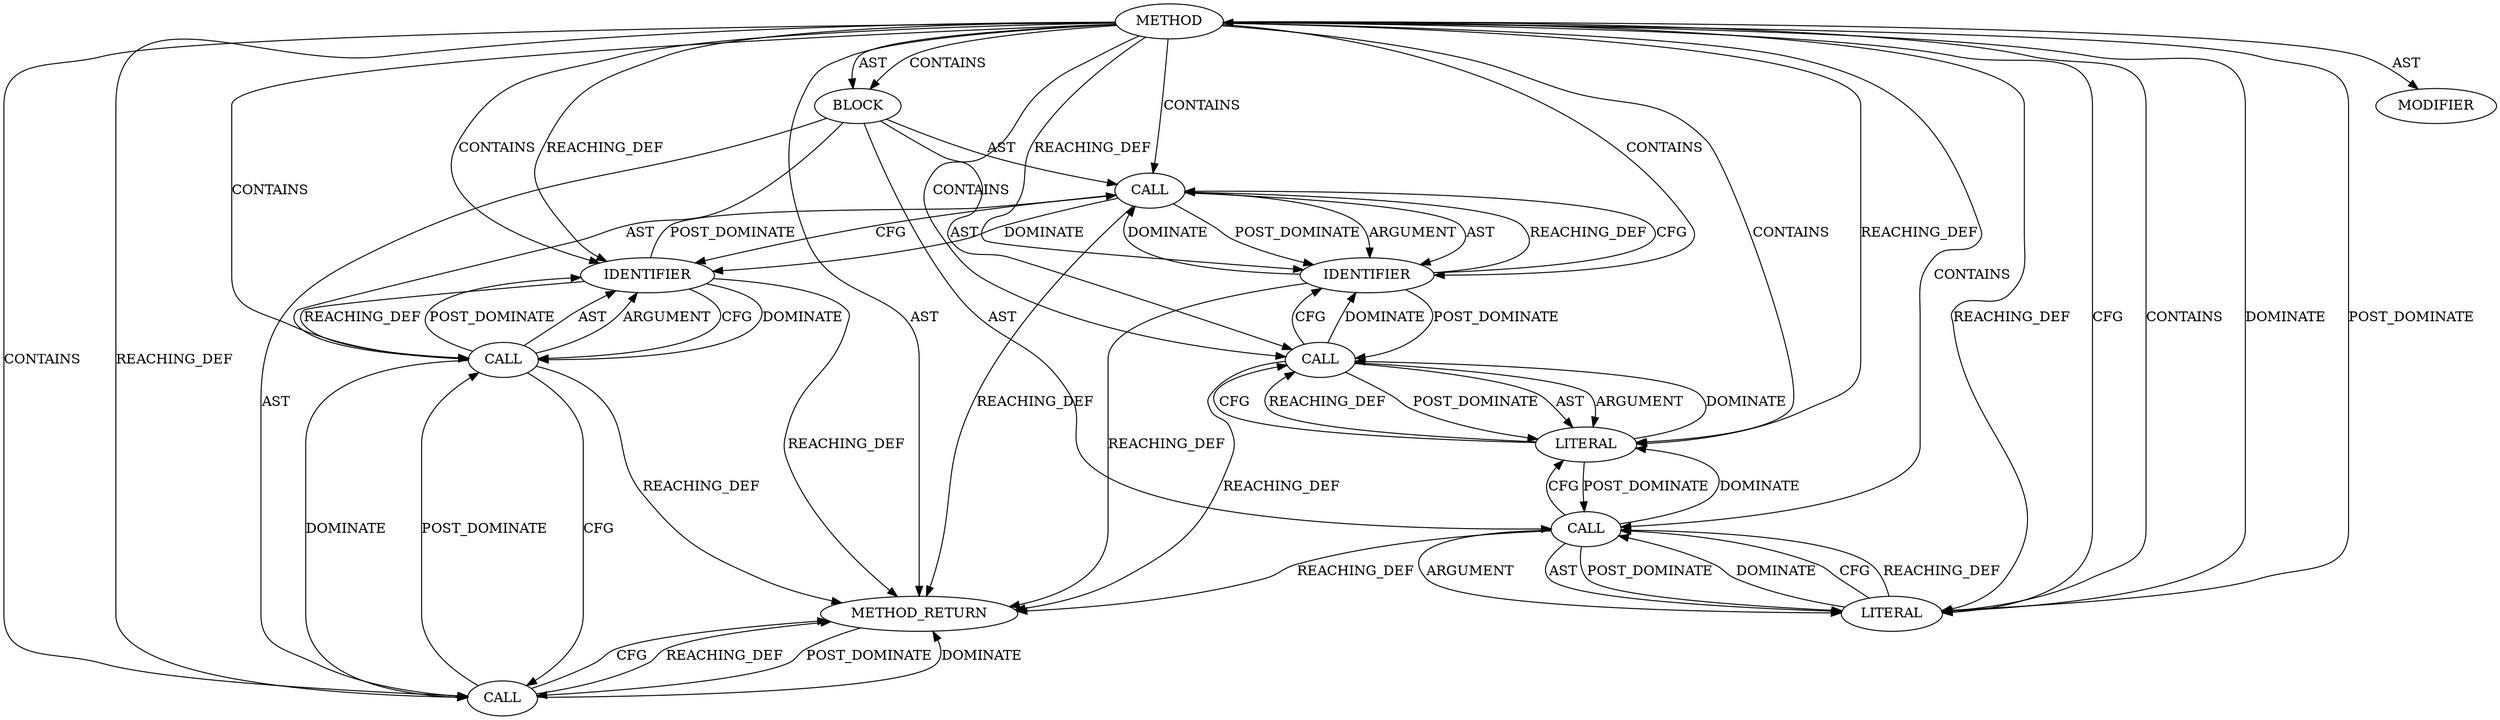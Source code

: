digraph {
  152 [label=METHOD AST_PARENT_TYPE="<empty>" AST_PARENT_FULL_NAME="<empty>" ORDER=23 CODE="<empty>" COLUMN_NUMBER=1 FULL_NAME="tls_rec:<clinit>" LINE_NUMBER=111 IS_EXTERNAL=false FILENAME="tls.h" SIGNATURE="" NAME="<clinit>"]
  158 [label=CALL ORDER=3 ARGUMENT_INDEX=-1 CODE="aad_space[TLS_AAD_SPACE_SIZE]" COLUMN_NUMBER=7 METHOD_FULL_NAME="<operator>.arrayInitializer" LINE_NUMBER=129 TYPE_FULL_NAME="<empty>" DISPATCH_TYPE="STATIC_DISPATCH" SIGNATURE="" NAME="<operator>.arrayInitializer"]
  157 [label=LITERAL ORDER=1 ARGUMENT_INDEX=1 CODE="2" COLUMN_NUMBER=33 LINE_NUMBER=122 TYPE_FULL_NAME="int"]
  155 [label=LITERAL ORDER=1 ARGUMENT_INDEX=1 CODE="2" COLUMN_NUMBER=32 LINE_NUMBER=120 TYPE_FULL_NAME="int"]
  163 [label=MODIFIER ORDER=2 CODE="<empty>" MODIFIER_TYPE="STATIC"]
  161 [label=IDENTIFIER ORDER=1 ARGUMENT_INDEX=1 CODE="TLS_MAX_IV_SIZE" COLUMN_NUMBER=13 LINE_NUMBER=130 TYPE_FULL_NAME="ANY" NAME="TLS_MAX_IV_SIZE"]
  162 [label=CALL ORDER=5 ARGUMENT_INDEX=-1 CODE="aead_req_ctx[]" COLUMN_NUMBER=5 METHOD_FULL_NAME="<operator>.arrayInitializer" LINE_NUMBER=132 TYPE_FULL_NAME="<empty>" DISPATCH_TYPE="STATIC_DISPATCH" SIGNATURE="" NAME="<operator>.arrayInitializer"]
  153 [label=BLOCK ORDER=1 ARGUMENT_INDEX=-1 CODE="<empty>" TYPE_FULL_NAME="<empty>"]
  156 [label=CALL ORDER=2 ARGUMENT_INDEX=-1 CODE="sg_aead_out[2]" COLUMN_NUMBER=21 METHOD_FULL_NAME="<operator>.arrayInitializer" LINE_NUMBER=122 TYPE_FULL_NAME="<empty>" DISPATCH_TYPE="STATIC_DISPATCH" SIGNATURE="" NAME="<operator>.arrayInitializer"]
  159 [label=IDENTIFIER ORDER=1 ARGUMENT_INDEX=1 CODE="TLS_AAD_SPACE_SIZE" COLUMN_NUMBER=17 LINE_NUMBER=129 TYPE_FULL_NAME="ANY" NAME="TLS_AAD_SPACE_SIZE"]
  164 [label=METHOD_RETURN ORDER=3 CODE="RET" TYPE_FULL_NAME="ANY" EVALUATION_STRATEGY="BY_VALUE"]
  160 [label=CALL ORDER=4 ARGUMENT_INDEX=-1 CODE="iv_data[TLS_MAX_IV_SIZE]" COLUMN_NUMBER=5 METHOD_FULL_NAME="<operator>.arrayInitializer" LINE_NUMBER=130 TYPE_FULL_NAME="<empty>" DISPATCH_TYPE="STATIC_DISPATCH" SIGNATURE="" NAME="<operator>.arrayInitializer"]
  154 [label=CALL ORDER=1 ARGUMENT_INDEX=-1 CODE="sg_aead_in[2]" COLUMN_NUMBER=21 METHOD_FULL_NAME="<operator>.arrayInitializer" LINE_NUMBER=120 TYPE_FULL_NAME="<empty>" DISPATCH_TYPE="STATIC_DISPATCH" SIGNATURE="" NAME="<operator>.arrayInitializer"]
  159 -> 158 [label=REACHING_DEF VARIABLE="TLS_AAD_SPACE_SIZE"]
  152 -> 164 [label=AST ]
  152 -> 154 [label=CONTAINS ]
  156 -> 159 [label=CFG ]
  154 -> 155 [label=POST_DOMINATE ]
  157 -> 156 [label=DOMINATE ]
  154 -> 157 [label=DOMINATE ]
  158 -> 164 [label=REACHING_DEF VARIABLE="aad_space[TLS_AAD_SPACE_SIZE]"]
  162 -> 164 [label=DOMINATE ]
  152 -> 157 [label=CONTAINS ]
  152 -> 162 [label=CONTAINS ]
  152 -> 159 [label=REACHING_DEF VARIABLE=""]
  153 -> 154 [label=AST ]
  155 -> 154 [label=DOMINATE ]
  159 -> 156 [label=POST_DOMINATE ]
  155 -> 154 [label=CFG ]
  159 -> 158 [label=CFG ]
  161 -> 160 [label=CFG ]
  157 -> 156 [label=CFG ]
  161 -> 164 [label=REACHING_DEF VARIABLE="TLS_MAX_IV_SIZE"]
  158 -> 159 [label=POST_DOMINATE ]
  157 -> 154 [label=POST_DOMINATE ]
  158 -> 161 [label=CFG ]
  152 -> 159 [label=CONTAINS ]
  152 -> 155 [label=REACHING_DEF VARIABLE=""]
  152 -> 160 [label=CONTAINS ]
  154 -> 155 [label=ARGUMENT ]
  158 -> 159 [label=ARGUMENT ]
  152 -> 156 [label=CONTAINS ]
  162 -> 164 [label=CFG ]
  156 -> 164 [label=REACHING_DEF VARIABLE="sg_aead_out[2]"]
  156 -> 157 [label=ARGUMENT ]
  154 -> 157 [label=CFG ]
  161 -> 160 [label=DOMINATE ]
  153 -> 158 [label=AST ]
  160 -> 162 [label=DOMINATE ]
  160 -> 162 [label=CFG ]
  160 -> 164 [label=REACHING_DEF VARIABLE="iv_data[TLS_MAX_IV_SIZE]"]
  156 -> 159 [label=DOMINATE ]
  152 -> 158 [label=CONTAINS ]
  154 -> 155 [label=AST ]
  162 -> 160 [label=POST_DOMINATE ]
  160 -> 161 [label=POST_DOMINATE ]
  156 -> 157 [label=POST_DOMINATE ]
  154 -> 164 [label=REACHING_DEF VARIABLE="sg_aead_in[2]"]
  152 -> 162 [label=REACHING_DEF VARIABLE=""]
  152 -> 155 [label=CFG ]
  152 -> 155 [label=CONTAINS ]
  158 -> 161 [label=DOMINATE ]
  152 -> 153 [label=AST ]
  156 -> 157 [label=AST ]
  160 -> 161 [label=AST ]
  155 -> 152 [label=POST_DOMINATE ]
  159 -> 158 [label=DOMINATE ]
  161 -> 160 [label=REACHING_DEF VARIABLE="TLS_MAX_IV_SIZE"]
  158 -> 159 [label=AST ]
  161 -> 158 [label=POST_DOMINATE ]
  152 -> 157 [label=REACHING_DEF VARIABLE=""]
  159 -> 164 [label=REACHING_DEF VARIABLE="TLS_AAD_SPACE_SIZE"]
  160 -> 161 [label=ARGUMENT ]
  164 -> 162 [label=POST_DOMINATE ]
  153 -> 160 [label=AST ]
  162 -> 164 [label=REACHING_DEF VARIABLE="aead_req_ctx[]"]
  153 -> 156 [label=AST ]
  152 -> 161 [label=REACHING_DEF VARIABLE=""]
  152 -> 153 [label=CONTAINS ]
  152 -> 155 [label=DOMINATE ]
  153 -> 162 [label=AST ]
  157 -> 156 [label=REACHING_DEF VARIABLE="2"]
  152 -> 161 [label=CONTAINS ]
  152 -> 163 [label=AST ]
  155 -> 154 [label=REACHING_DEF VARIABLE="2"]
}
